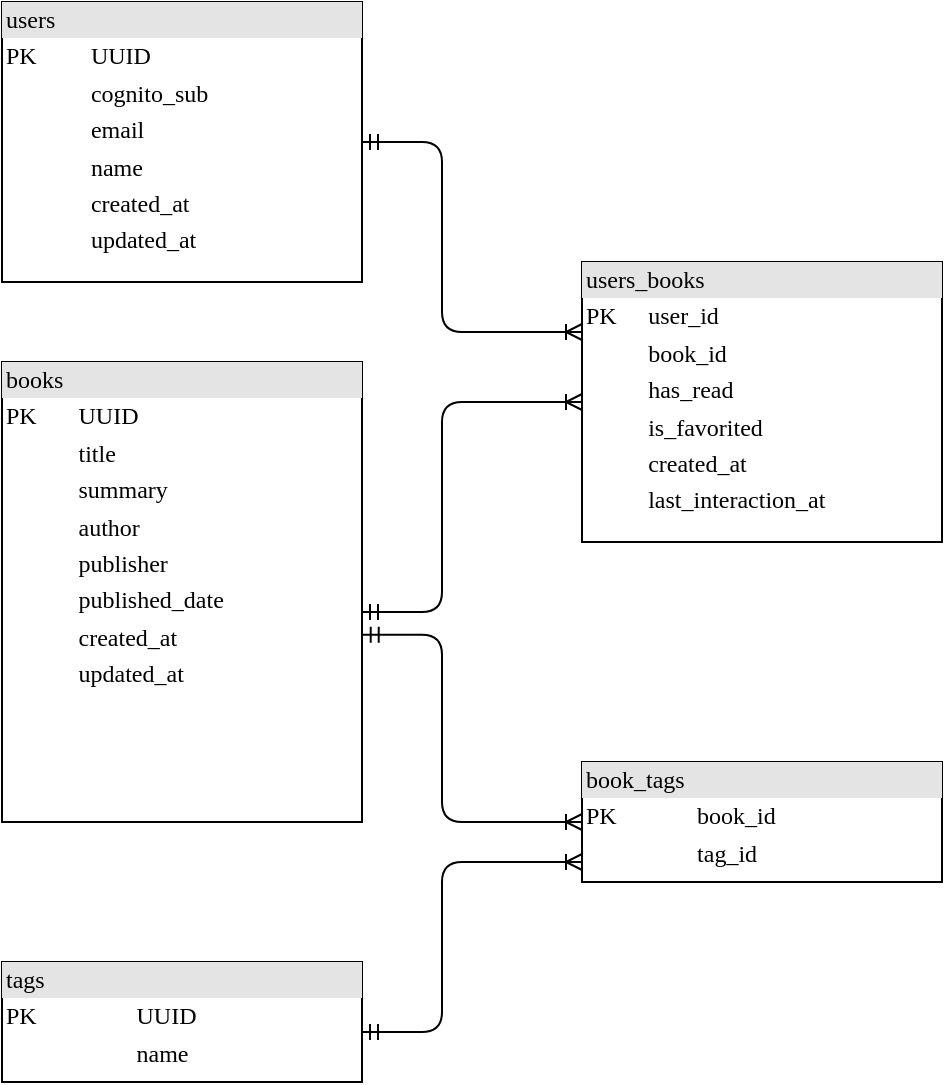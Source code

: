 <mxfile version="26.1.3">
  <diagram name="POC" id="2ca16b54-16f6-2749-3443-fa8db7711227">
    <mxGraphModel dx="1414" dy="830" grid="1" gridSize="10" guides="1" tooltips="1" connect="1" arrows="1" fold="1" page="1" pageScale="1" pageWidth="1100" pageHeight="850" background="none" math="0" shadow="0">
      <root>
        <mxCell id="0" />
        <mxCell id="1" parent="0" />
        <mxCell id="2ed32ef02a7f4228-1" value="&lt;div style=&quot;box-sizing: border-box; width: 100%; background: rgb(228, 228, 228); padding: 2px;&quot;&gt;users&lt;/div&gt;&lt;table style=&quot;width:100%;font-size:1em;&quot; cellpadding=&quot;2&quot; cellspacing=&quot;0&quot;&gt;&lt;tbody&gt;&lt;tr&gt;&lt;td&gt;PK&lt;/td&gt;&lt;td&gt;UUID&lt;/td&gt;&lt;/tr&gt;&lt;tr&gt;&lt;td&gt;&lt;br&gt;&lt;/td&gt;&lt;td&gt;cognito_sub&lt;/td&gt;&lt;/tr&gt;&lt;tr&gt;&lt;td&gt;&lt;br&gt;&lt;/td&gt;&lt;td&gt;email&lt;/td&gt;&lt;/tr&gt;&lt;tr&gt;&lt;td&gt;&lt;br&gt;&lt;/td&gt;&lt;td&gt;name&lt;br&gt;&lt;/td&gt;&lt;/tr&gt;&lt;tr&gt;&lt;td&gt;&lt;br&gt;&lt;/td&gt;&lt;td&gt;created_at&lt;/td&gt;&lt;/tr&gt;&lt;tr&gt;&lt;td&gt;&lt;br&gt;&lt;/td&gt;&lt;td&gt;updated_at&lt;/td&gt;&lt;/tr&gt;&lt;/tbody&gt;&lt;/table&gt;" style="verticalAlign=top;align=left;overflow=fill;html=1;rounded=0;shadow=0;comic=0;labelBackgroundColor=none;strokeWidth=1;fontFamily=Verdana;fontSize=12" parent="1" vertex="1">
          <mxGeometry x="110" y="240" width="180" height="140" as="geometry" />
        </mxCell>
        <mxCell id="2ed32ef02a7f4228-13" value="" style="edgeStyle=orthogonalEdgeStyle;html=1;endArrow=ERoneToMany;startArrow=ERmandOne;labelBackgroundColor=none;fontFamily=Verdana;fontSize=12;align=left;exitX=1;exitY=0.5;exitDx=0;exitDy=0;entryX=0;entryY=0.25;entryDx=0;entryDy=0;fontColor=default;" parent="1" source="2ed32ef02a7f4228-1" target="dkbR2yX11U0WfROSAbyb-68" edge="1">
          <mxGeometry width="100" height="100" relative="1" as="geometry">
            <mxPoint x="350" y="370" as="sourcePoint" />
            <mxPoint x="220" y="380" as="targetPoint" />
            <Array as="points">
              <mxPoint x="330" y="310" />
              <mxPoint x="330" y="405" />
            </Array>
          </mxGeometry>
        </mxCell>
        <mxCell id="dkbR2yX11U0WfROSAbyb-64" value="&lt;div style=&quot;box-sizing: border-box; width: 100%; background: rgb(228, 228, 228); padding: 2px;&quot;&gt;books&lt;/div&gt;&lt;table style=&quot;width:100%;font-size:1em;&quot; cellpadding=&quot;2&quot; cellspacing=&quot;0&quot;&gt;&lt;tbody&gt;&lt;tr&gt;&lt;td&gt;PK&lt;/td&gt;&lt;td&gt;UUID&lt;/td&gt;&lt;/tr&gt;&lt;tr&gt;&lt;td&gt;&lt;br&gt;&lt;/td&gt;&lt;td&gt;title&lt;/td&gt;&lt;/tr&gt;&lt;tr&gt;&lt;td&gt;&lt;/td&gt;&lt;td&gt;summary&lt;/td&gt;&lt;/tr&gt;&lt;tr&gt;&lt;td&gt;&lt;br&gt;&lt;/td&gt;&lt;td&gt;author&lt;/td&gt;&lt;/tr&gt;&lt;tr&gt;&lt;td&gt;&lt;br&gt;&lt;/td&gt;&lt;td&gt;publisher&lt;/td&gt;&lt;/tr&gt;&lt;tr&gt;&lt;td&gt;&lt;br&gt;&lt;/td&gt;&lt;td&gt;published_date&lt;br&gt;&lt;/td&gt;&lt;/tr&gt;&lt;tr&gt;&lt;td&gt;&lt;br&gt;&lt;/td&gt;&lt;td&gt;created_at&lt;br&gt;&lt;/td&gt;&lt;/tr&gt;&lt;tr&gt;&lt;td&gt;&lt;br&gt;&lt;/td&gt;&lt;td&gt;updated_at&lt;/td&gt;&lt;/tr&gt;&lt;/tbody&gt;&lt;/table&gt;" style="verticalAlign=top;align=left;overflow=fill;html=1;rounded=0;shadow=0;comic=0;labelBackgroundColor=none;strokeWidth=1;fontFamily=Verdana;fontSize=12" parent="1" vertex="1">
          <mxGeometry x="110" y="420" width="180" height="230" as="geometry" />
        </mxCell>
        <mxCell id="dkbR2yX11U0WfROSAbyb-65" value="" style="edgeStyle=orthogonalEdgeStyle;html=1;endArrow=ERoneToMany;startArrow=ERmandOne;labelBackgroundColor=none;fontFamily=Verdana;fontSize=12;align=left;entryX=0;entryY=0.5;entryDx=0;entryDy=0;fontColor=default;" parent="1" source="dkbR2yX11U0WfROSAbyb-64" target="dkbR2yX11U0WfROSAbyb-68" edge="1">
          <mxGeometry width="100" height="100" relative="1" as="geometry">
            <mxPoint x="290" y="535" as="sourcePoint" />
            <mxPoint x="520" y="530" as="targetPoint" />
            <Array as="points">
              <mxPoint x="330" y="545" />
              <mxPoint x="330" y="440" />
            </Array>
          </mxGeometry>
        </mxCell>
        <mxCell id="dkbR2yX11U0WfROSAbyb-66" style="edgeStyle=orthogonalEdgeStyle;rounded=0;orthogonalLoop=1;jettySize=auto;html=1;exitX=0.5;exitY=1;exitDx=0;exitDy=0;labelBackgroundColor=none;fontColor=default;" parent="1" source="dkbR2yX11U0WfROSAbyb-64" target="dkbR2yX11U0WfROSAbyb-64" edge="1">
          <mxGeometry relative="1" as="geometry" />
        </mxCell>
        <mxCell id="dkbR2yX11U0WfROSAbyb-68" value="&lt;div style=&quot;box-sizing: border-box; width: 100%; background: rgb(228, 228, 228); padding: 2px;&quot;&gt;users_books&lt;/div&gt;&lt;table style=&quot;width:100%;font-size:1em;&quot; cellpadding=&quot;2&quot; cellspacing=&quot;0&quot;&gt;&lt;tbody&gt;&lt;tr&gt;&lt;td&gt;PK&lt;/td&gt;&lt;td&gt;user_id&lt;/td&gt;&lt;/tr&gt;&lt;tr&gt;&lt;td&gt;&lt;br&gt;&lt;/td&gt;&lt;td&gt;book_id&lt;/td&gt;&lt;/tr&gt;&lt;tr&gt;&lt;td&gt;&lt;br&gt;&lt;/td&gt;&lt;td&gt;has_read&lt;/td&gt;&lt;/tr&gt;&lt;tr&gt;&lt;td&gt;&lt;br&gt;&lt;/td&gt;&lt;td&gt;is_favorited&lt;/td&gt;&lt;/tr&gt;&lt;tr&gt;&lt;td&gt;&lt;br&gt;&lt;/td&gt;&lt;td&gt;created_at&lt;/td&gt;&lt;/tr&gt;&lt;tr&gt;&lt;td&gt;&lt;br&gt;&lt;/td&gt;&lt;td&gt;last_interaction_at&lt;/td&gt;&lt;/tr&gt;&lt;/tbody&gt;&lt;/table&gt;" style="verticalAlign=top;align=left;overflow=fill;html=1;rounded=0;shadow=0;comic=0;labelBackgroundColor=none;strokeWidth=1;fontFamily=Verdana;fontSize=12" parent="1" vertex="1">
          <mxGeometry x="400" y="370" width="180" height="140" as="geometry" />
        </mxCell>
        <mxCell id="dkbR2yX11U0WfROSAbyb-69" value="&lt;div style=&quot;box-sizing: border-box; width: 100%; background: rgb(228, 228, 228); padding: 2px;&quot;&gt;book_tags&lt;/div&gt;&lt;table style=&quot;width:100%;font-size:1em;&quot; cellpadding=&quot;2&quot; cellspacing=&quot;0&quot;&gt;&lt;tbody&gt;&lt;tr&gt;&lt;td&gt;PK&lt;/td&gt;&lt;td&gt;book_id&lt;/td&gt;&lt;/tr&gt;&lt;tr&gt;&lt;td&gt;&lt;br&gt;&lt;/td&gt;&lt;td&gt;tag_id&lt;/td&gt;&lt;/tr&gt;&lt;/tbody&gt;&lt;/table&gt;" style="verticalAlign=top;align=left;overflow=fill;html=1;rounded=0;shadow=0;comic=0;labelBackgroundColor=none;strokeWidth=1;fontFamily=Verdana;fontSize=12" parent="1" vertex="1">
          <mxGeometry x="400" y="620" width="180" height="60" as="geometry" />
        </mxCell>
        <mxCell id="dkbR2yX11U0WfROSAbyb-70" value="&lt;div style=&quot;box-sizing: border-box; width: 100%; background: rgb(228, 228, 228); padding: 2px;&quot;&gt;tags&lt;/div&gt;&lt;table style=&quot;width:100%;font-size:1em;&quot; cellpadding=&quot;2&quot; cellspacing=&quot;0&quot;&gt;&lt;tbody&gt;&lt;tr&gt;&lt;td&gt;PK&lt;/td&gt;&lt;td&gt;UUID&lt;/td&gt;&lt;/tr&gt;&lt;tr&gt;&lt;td&gt;&lt;br&gt;&lt;/td&gt;&lt;td&gt;name&lt;/td&gt;&lt;/tr&gt;&lt;/tbody&gt;&lt;/table&gt;" style="verticalAlign=top;align=left;overflow=fill;html=1;rounded=0;shadow=0;comic=0;labelBackgroundColor=none;strokeWidth=1;fontFamily=Verdana;fontSize=12" parent="1" vertex="1">
          <mxGeometry x="110" y="720" width="180" height="60" as="geometry" />
        </mxCell>
        <mxCell id="dkbR2yX11U0WfROSAbyb-78" value="" style="edgeStyle=orthogonalEdgeStyle;html=1;endArrow=ERoneToMany;startArrow=ERmandOne;labelBackgroundColor=none;fontFamily=Verdana;fontSize=12;align=left;fontColor=default;" parent="1" source="dkbR2yX11U0WfROSAbyb-70" edge="1">
          <mxGeometry width="100" height="100" relative="1" as="geometry">
            <mxPoint x="290" y="755" as="sourcePoint" />
            <mxPoint x="400" y="670" as="targetPoint" />
            <Array as="points">
              <mxPoint x="330" y="755" />
              <mxPoint x="330" y="670" />
              <mxPoint x="400" y="670" />
            </Array>
          </mxGeometry>
        </mxCell>
        <mxCell id="dkbR2yX11U0WfROSAbyb-79" value="" style="edgeStyle=orthogonalEdgeStyle;html=1;endArrow=ERoneToMany;startArrow=ERmandOne;labelBackgroundColor=none;fontFamily=Verdana;fontSize=12;align=left;entryX=0;entryY=0.5;entryDx=0;entryDy=0;exitX=1.002;exitY=0.593;exitDx=0;exitDy=0;exitPerimeter=0;fontColor=default;" parent="1" source="dkbR2yX11U0WfROSAbyb-64" target="dkbR2yX11U0WfROSAbyb-69" edge="1">
          <mxGeometry width="100" height="100" relative="1" as="geometry">
            <mxPoint x="300" y="765" as="sourcePoint" />
            <mxPoint x="410" y="660" as="targetPoint" />
            <Array as="points">
              <mxPoint x="330" y="556" />
              <mxPoint x="330" y="650" />
            </Array>
          </mxGeometry>
        </mxCell>
      </root>
    </mxGraphModel>
  </diagram>
</mxfile>
